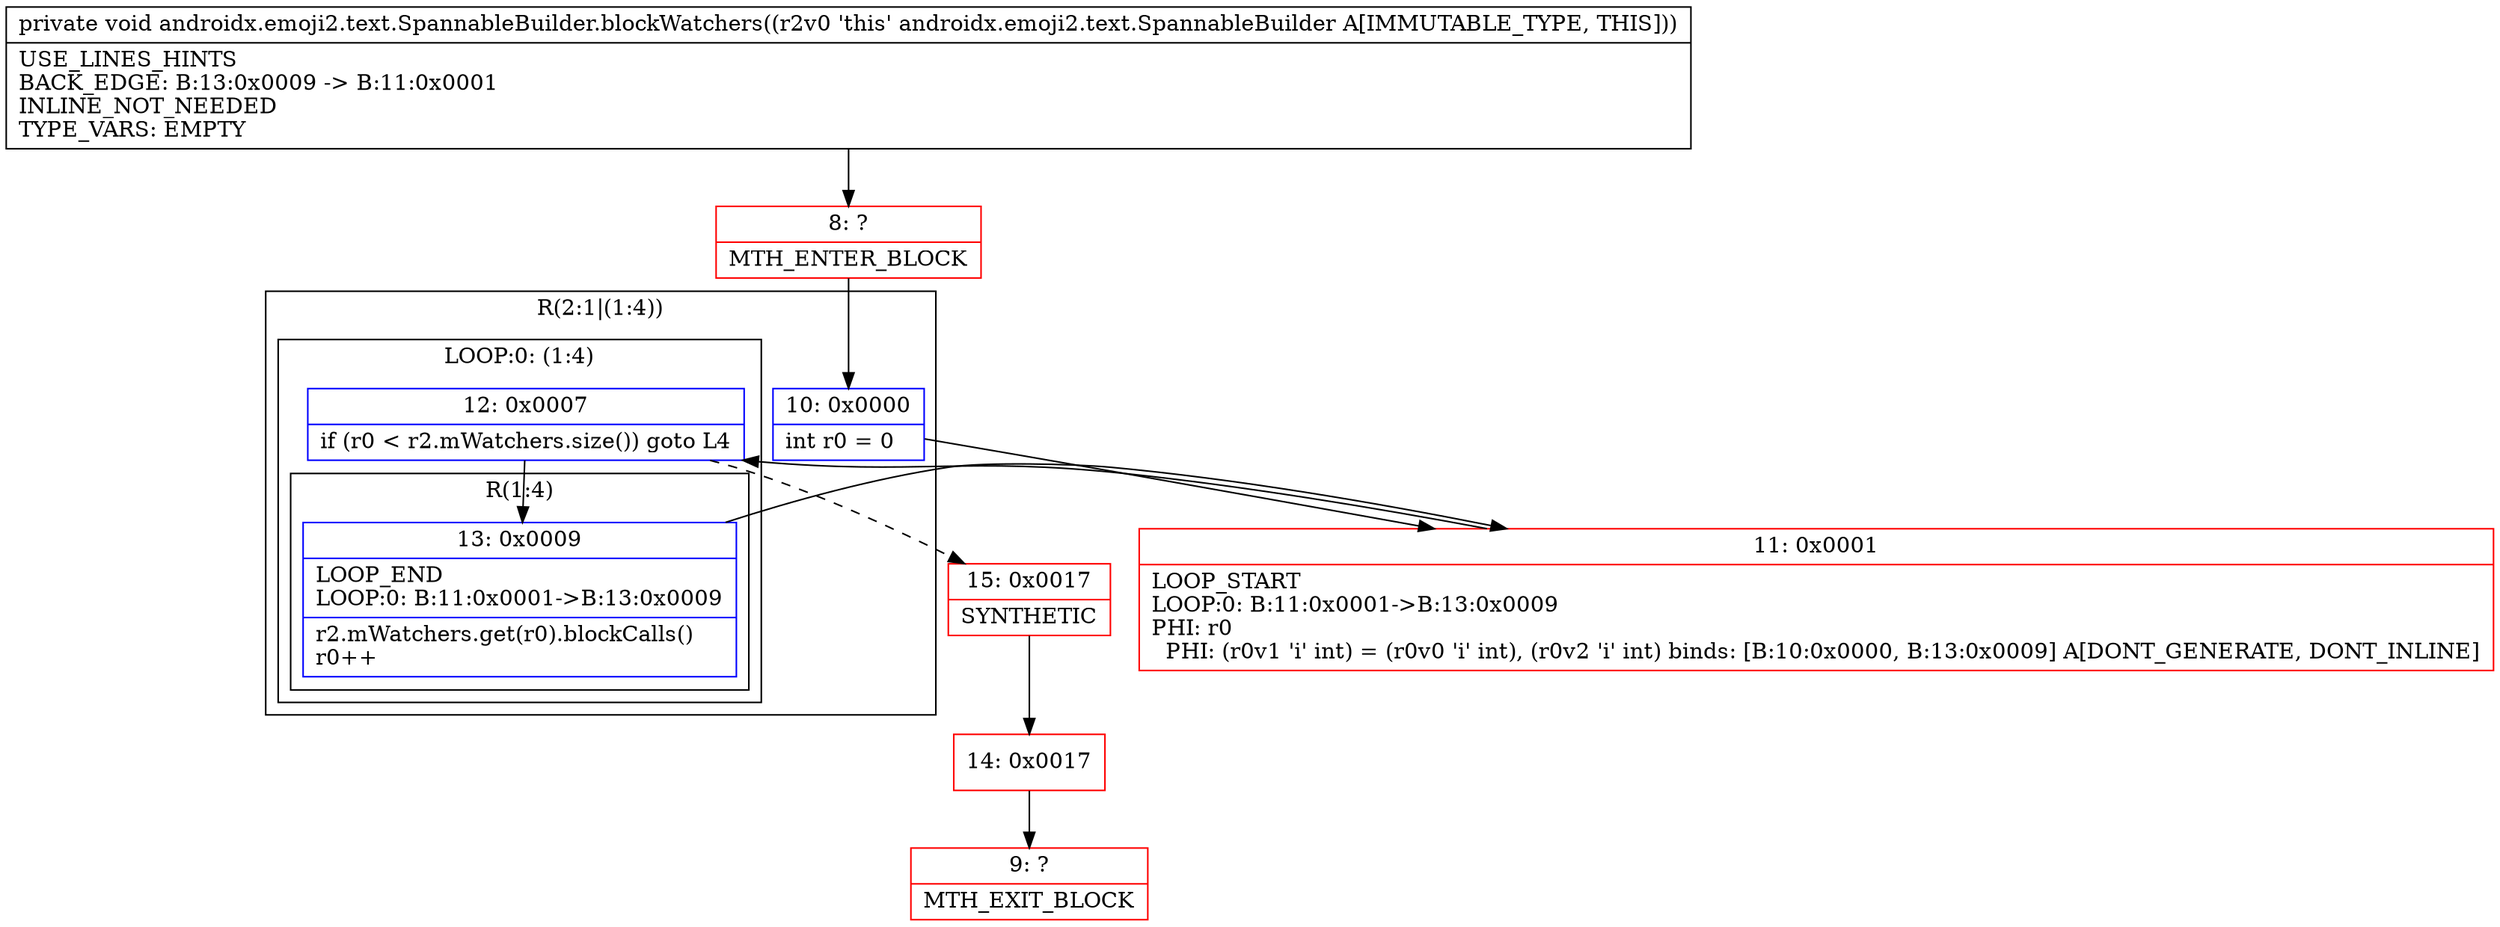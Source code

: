 digraph "CFG forandroidx.emoji2.text.SpannableBuilder.blockWatchers()V" {
subgraph cluster_Region_1342689186 {
label = "R(2:1|(1:4))";
node [shape=record,color=blue];
Node_10 [shape=record,label="{10\:\ 0x0000|int r0 = 0\l}"];
subgraph cluster_LoopRegion_1450630475 {
label = "LOOP:0: (1:4)";
node [shape=record,color=blue];
Node_12 [shape=record,label="{12\:\ 0x0007|if (r0 \< r2.mWatchers.size()) goto L4\l}"];
subgraph cluster_Region_736088887 {
label = "R(1:4)";
node [shape=record,color=blue];
Node_13 [shape=record,label="{13\:\ 0x0009|LOOP_END\lLOOP:0: B:11:0x0001\-\>B:13:0x0009\l|r2.mWatchers.get(r0).blockCalls()\lr0++\l}"];
}
}
}
Node_8 [shape=record,color=red,label="{8\:\ ?|MTH_ENTER_BLOCK\l}"];
Node_11 [shape=record,color=red,label="{11\:\ 0x0001|LOOP_START\lLOOP:0: B:11:0x0001\-\>B:13:0x0009\lPHI: r0 \l  PHI: (r0v1 'i' int) = (r0v0 'i' int), (r0v2 'i' int) binds: [B:10:0x0000, B:13:0x0009] A[DONT_GENERATE, DONT_INLINE]\l}"];
Node_15 [shape=record,color=red,label="{15\:\ 0x0017|SYNTHETIC\l}"];
Node_14 [shape=record,color=red,label="{14\:\ 0x0017}"];
Node_9 [shape=record,color=red,label="{9\:\ ?|MTH_EXIT_BLOCK\l}"];
MethodNode[shape=record,label="{private void androidx.emoji2.text.SpannableBuilder.blockWatchers((r2v0 'this' androidx.emoji2.text.SpannableBuilder A[IMMUTABLE_TYPE, THIS]))  | USE_LINES_HINTS\lBACK_EDGE: B:13:0x0009 \-\> B:11:0x0001\lINLINE_NOT_NEEDED\lTYPE_VARS: EMPTY\l}"];
MethodNode -> Node_8;Node_10 -> Node_11;
Node_12 -> Node_13;
Node_12 -> Node_15[style=dashed];
Node_13 -> Node_11;
Node_8 -> Node_10;
Node_11 -> Node_12;
Node_15 -> Node_14;
Node_14 -> Node_9;
}

